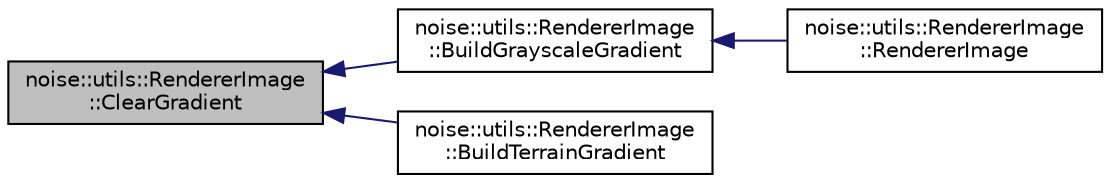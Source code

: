 digraph "noise::utils::RendererImage::ClearGradient"
{
  edge [fontname="Helvetica",fontsize="10",labelfontname="Helvetica",labelfontsize="10"];
  node [fontname="Helvetica",fontsize="10",shape=record];
  rankdir="LR";
  Node1 [label="noise::utils::RendererImage\l::ClearGradient",height=0.2,width=0.4,color="black", fillcolor="grey75", style="filled" fontcolor="black"];
  Node1 -> Node2 [dir="back",color="midnightblue",fontsize="10",style="solid",fontname="Helvetica"];
  Node2 [label="noise::utils::RendererImage\l::BuildGrayscaleGradient",height=0.2,width=0.4,color="black", fillcolor="white", style="filled",URL="$classnoise_1_1utils_1_1_renderer_image.html#a142542e27fb5ed45919c0e627a5d0967"];
  Node2 -> Node3 [dir="back",color="midnightblue",fontsize="10",style="solid",fontname="Helvetica"];
  Node3 [label="noise::utils::RendererImage\l::RendererImage",height=0.2,width=0.4,color="black", fillcolor="white", style="filled",URL="$classnoise_1_1utils_1_1_renderer_image.html#a9184e92282c04ab094a30c21db22d1d2",tooltip="Constructor. "];
  Node1 -> Node4 [dir="back",color="midnightblue",fontsize="10",style="solid",fontname="Helvetica"];
  Node4 [label="noise::utils::RendererImage\l::BuildTerrainGradient",height=0.2,width=0.4,color="black", fillcolor="white", style="filled",URL="$classnoise_1_1utils_1_1_renderer_image.html#ab7c7c7127f53bd39390e9e864abbb51e"];
}
